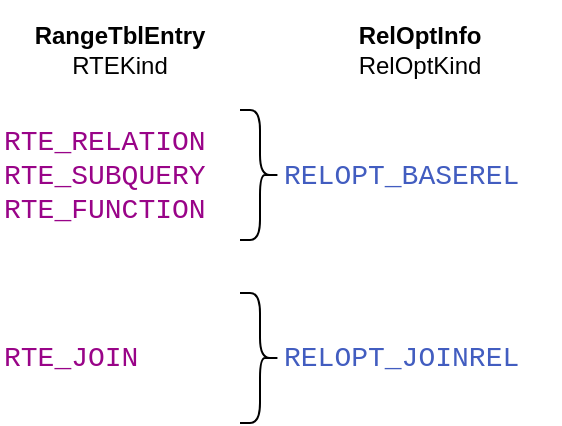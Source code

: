 <mxfile version="24.7.8">
  <diagram name="Страница — 1" id="Zvr2eW7H0rXLNG6UFAMz">
    <mxGraphModel dx="1644" dy="338" grid="1" gridSize="10" guides="1" tooltips="1" connect="1" arrows="1" fold="1" page="1" pageScale="1" pageWidth="827" pageHeight="1169" math="0" shadow="0">
      <root>
        <mxCell id="0" />
        <mxCell id="1" parent="0" />
        <UserObject label="&lt;div style=&quot;font-size: 14px;&quot;&gt;&lt;font color=&quot;#990488&quot;&gt;RTE_RELATION&lt;/font&gt;&lt;/div&gt;&lt;div style=&quot;font-size: 14px;&quot;&gt;&lt;font color=&quot;#990488&quot;&gt;RTE_SUBQUERY&lt;/font&gt;&lt;/div&gt;&lt;div style=&quot;font-size: 14px;&quot;&gt;&lt;font color=&quot;#990488&quot;&gt;RTE_FUNCTION&lt;/font&gt;&lt;/div&gt;" link="explain select t1.value, max(t1.id) from tbl t1&#xa;join&#xa;(select id from tbl where value = 1 or value = 2) t2&#xa;using (id)&#xa;group by t1.value&#xa;having count(t1.id) &gt; 100;" id="kUs3Db5WDIcYfd_g8coe-1">
          <mxCell style="text;html=1;align=left;verticalAlign=middle;whiteSpace=wrap;rounded=0;fontFamily=Courier New;shadow=0;horizontal=1;spacing=2;fontSize=14;" parent="1" vertex="1">
            <mxGeometry x="-80" y="145" width="120" height="65" as="geometry" />
          </mxCell>
        </UserObject>
        <mxCell id="kUs3Db5WDIcYfd_g8coe-2" value="" style="shape=curlyBracket;whiteSpace=wrap;html=1;rounded=1;flipH=1;labelPosition=right;verticalLabelPosition=middle;align=left;verticalAlign=middle;" parent="1" vertex="1">
          <mxGeometry x="40" y="145" width="20" height="65" as="geometry" />
        </mxCell>
        <UserObject label="&lt;div style=&quot;font-size: 14px;&quot;&gt;&lt;font color=&quot;#425dc0&quot;&gt;RELOPT_BASEREL&lt;/font&gt;&lt;/div&gt;" link="explain select t1.value, max(t1.id) from tbl t1&#xa;join&#xa;(select id from tbl where value = 1 or value = 2) t2&#xa;using (id)&#xa;group by t1.value&#xa;having count(t1.id) &gt; 100;" id="kUs3Db5WDIcYfd_g8coe-3">
          <mxCell style="text;html=1;align=left;verticalAlign=middle;whiteSpace=wrap;rounded=0;fontFamily=Courier New;shadow=0;horizontal=1;spacing=2;fontSize=14;" parent="1" vertex="1">
            <mxGeometry x="60" y="145" width="140" height="65" as="geometry" />
          </mxCell>
        </UserObject>
        <UserObject label="&lt;div style=&quot;font-size: 14px;&quot;&gt;&lt;font color=&quot;#990488&quot;&gt;RTE_JOIN&lt;/font&gt;&lt;/div&gt;" link="explain select t1.value, max(t1.id) from tbl t1&#xa;join&#xa;(select id from tbl where value = 1 or value = 2) t2&#xa;using (id)&#xa;group by t1.value&#xa;having count(t1.id) &gt; 100;" id="kUs3Db5WDIcYfd_g8coe-4">
          <mxCell style="text;html=1;align=left;verticalAlign=middle;whiteSpace=wrap;rounded=0;fontFamily=Courier New;shadow=0;horizontal=1;spacing=2;fontSize=14;" parent="1" vertex="1">
            <mxGeometry x="-80" y="236.5" width="120" height="65" as="geometry" />
          </mxCell>
        </UserObject>
        <mxCell id="kUs3Db5WDIcYfd_g8coe-5" value="" style="shape=curlyBracket;whiteSpace=wrap;html=1;rounded=1;flipH=1;labelPosition=right;verticalLabelPosition=middle;align=left;verticalAlign=middle;" parent="1" vertex="1">
          <mxGeometry x="40" y="236.5" width="20" height="65" as="geometry" />
        </mxCell>
        <UserObject label="&lt;div style=&quot;font-size: 14px;&quot;&gt;&lt;font color=&quot;#425dc0&quot;&gt;RELOPT_JOINREL&lt;/font&gt;&lt;/div&gt;" link="explain select t1.value, max(t1.id) from tbl t1&#xa;join&#xa;(select id from tbl where value = 1 or value = 2) t2&#xa;using (id)&#xa;group by t1.value&#xa;having count(t1.id) &gt; 100;" id="kUs3Db5WDIcYfd_g8coe-6">
          <mxCell style="text;html=1;align=left;verticalAlign=middle;whiteSpace=wrap;rounded=0;fontFamily=Courier New;shadow=0;horizontal=1;spacing=2;fontSize=14;" parent="1" vertex="1">
            <mxGeometry x="60" y="236.5" width="140" height="65" as="geometry" />
          </mxCell>
        </UserObject>
        <mxCell id="kUs3Db5WDIcYfd_g8coe-7" value="&lt;div&gt;&lt;b&gt;RangeTblEntry&lt;/b&gt;&lt;/div&gt;RTEKind" style="text;html=1;align=center;verticalAlign=middle;whiteSpace=wrap;rounded=0;" parent="1" vertex="1">
          <mxGeometry x="-70" y="90" width="100" height="50" as="geometry" />
        </mxCell>
        <mxCell id="kUs3Db5WDIcYfd_g8coe-8" value="&lt;div&gt;&lt;b&gt;RelOptInfo&lt;/b&gt;&lt;/div&gt;RelOptKind" style="text;html=1;align=center;verticalAlign=middle;whiteSpace=wrap;rounded=0;" parent="1" vertex="1">
          <mxGeometry x="90" y="100" width="80" height="30" as="geometry" />
        </mxCell>
      </root>
    </mxGraphModel>
  </diagram>
</mxfile>
